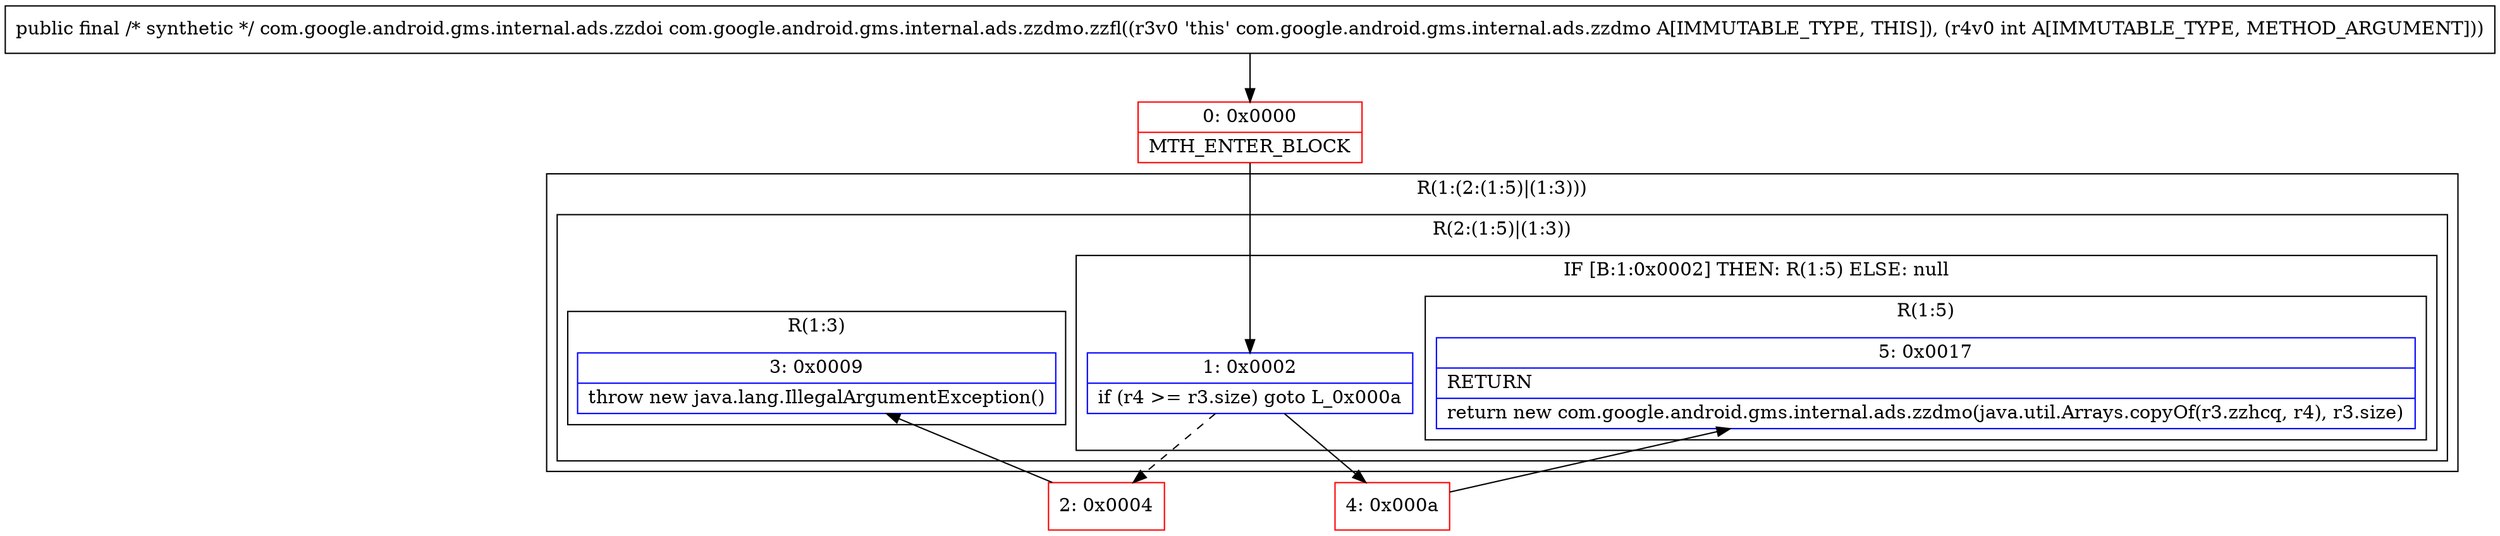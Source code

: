 digraph "CFG forcom.google.android.gms.internal.ads.zzdmo.zzfl(I)Lcom\/google\/android\/gms\/internal\/ads\/zzdoi;" {
subgraph cluster_Region_311439045 {
label = "R(1:(2:(1:5)|(1:3)))";
node [shape=record,color=blue];
subgraph cluster_Region_1410609625 {
label = "R(2:(1:5)|(1:3))";
node [shape=record,color=blue];
subgraph cluster_IfRegion_1737177455 {
label = "IF [B:1:0x0002] THEN: R(1:5) ELSE: null";
node [shape=record,color=blue];
Node_1 [shape=record,label="{1\:\ 0x0002|if (r4 \>= r3.size) goto L_0x000a\l}"];
subgraph cluster_Region_104135339 {
label = "R(1:5)";
node [shape=record,color=blue];
Node_5 [shape=record,label="{5\:\ 0x0017|RETURN\l|return new com.google.android.gms.internal.ads.zzdmo(java.util.Arrays.copyOf(r3.zzhcq, r4), r3.size)\l}"];
}
}
subgraph cluster_Region_356584110 {
label = "R(1:3)";
node [shape=record,color=blue];
Node_3 [shape=record,label="{3\:\ 0x0009|throw new java.lang.IllegalArgumentException()\l}"];
}
}
}
Node_0 [shape=record,color=red,label="{0\:\ 0x0000|MTH_ENTER_BLOCK\l}"];
Node_2 [shape=record,color=red,label="{2\:\ 0x0004}"];
Node_4 [shape=record,color=red,label="{4\:\ 0x000a}"];
MethodNode[shape=record,label="{public final \/* synthetic *\/ com.google.android.gms.internal.ads.zzdoi com.google.android.gms.internal.ads.zzdmo.zzfl((r3v0 'this' com.google.android.gms.internal.ads.zzdmo A[IMMUTABLE_TYPE, THIS]), (r4v0 int A[IMMUTABLE_TYPE, METHOD_ARGUMENT])) }"];
MethodNode -> Node_0;
Node_1 -> Node_2[style=dashed];
Node_1 -> Node_4;
Node_0 -> Node_1;
Node_2 -> Node_3;
Node_4 -> Node_5;
}

